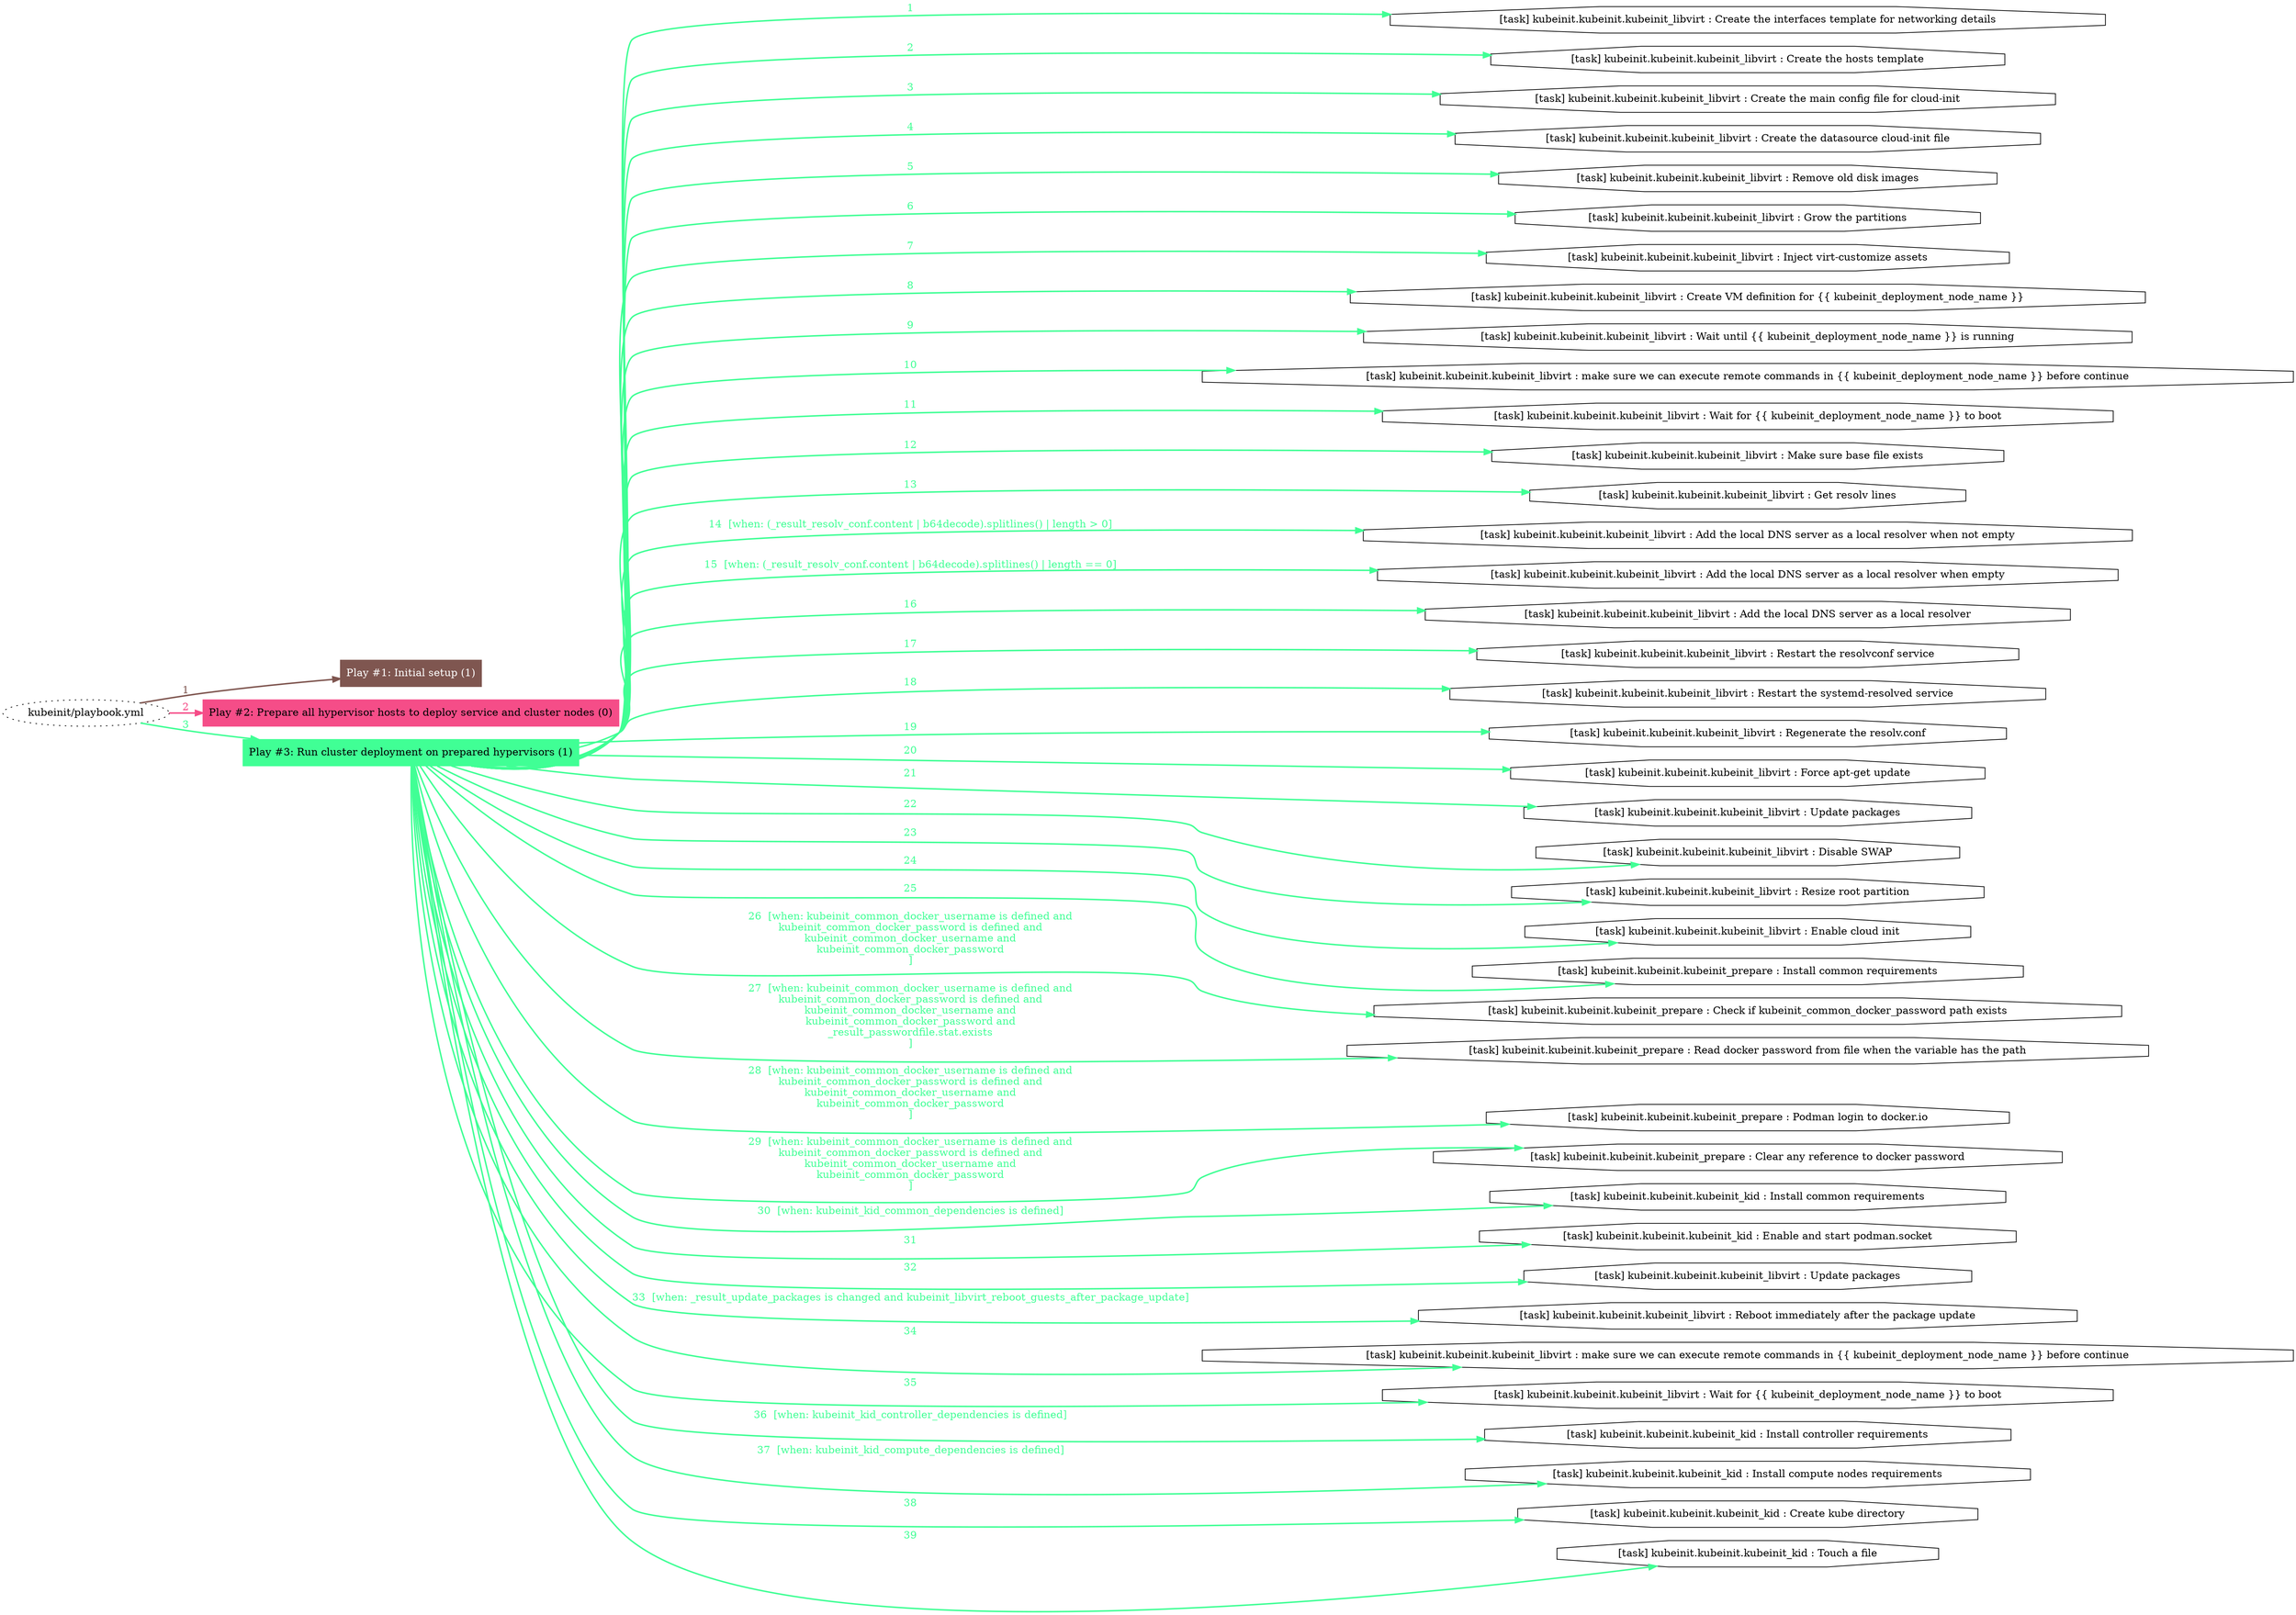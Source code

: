 digraph "kubeinit/playbook.yml "{
	graph [concentrate=true ordering=in rankdir=LR ratio=fill]
	edge [esep=5 sep=10]
	"kubeinit/playbook.yml" [id=root_node style=dotted]
	subgraph "Play #1: Initial setup (1) "{
		"Play #1: Initial setup (1)" [color="#7f5650" fontcolor="#ffffff" id="play_76088d66-27e8-4d48-b589-18d0a4e4d8d7" shape=box style=filled tooltip=localhost]
		"kubeinit/playbook.yml" -> "Play #1: Initial setup (1)" [label=1 color="#7f5650" fontcolor="#7f5650" id="edge_4abb6b4b-5359-4bbf-83e7-0dd39d023fa4" style=bold]
	}
	subgraph "Play #2: Prepare all hypervisor hosts to deploy service and cluster nodes (0) "{
		"Play #2: Prepare all hypervisor hosts to deploy service and cluster nodes (0)" [color="#f54d88" fontcolor="#000000" id="play_7f5b4cb2-7cf3-4cf6-9a3a-79e00e239477" shape=box style=filled tooltip=""]
		"kubeinit/playbook.yml" -> "Play #2: Prepare all hypervisor hosts to deploy service and cluster nodes (0)" [label=2 color="#f54d88" fontcolor="#f54d88" id="edge_2997865f-6dc9-4319-ae37-fa3816442231" style=bold]
	}
	subgraph "Play #3: Run cluster deployment on prepared hypervisors (1) "{
		"Play #3: Run cluster deployment on prepared hypervisors (1)" [color="#40ff95" fontcolor="#000000" id="play_7028b9bf-d48c-4577-9fc0-8e57bda5992d" shape=box style=filled tooltip=localhost]
		"kubeinit/playbook.yml" -> "Play #3: Run cluster deployment on prepared hypervisors (1)" [label=3 color="#40ff95" fontcolor="#40ff95" id="edge_c88e2f52-2d5f-4286-b348-24aa37dfda51" style=bold]
		"task_4015001d-4d8e-4c40-8cd1-ec60d44776f3" [label="[task] kubeinit.kubeinit.kubeinit_libvirt : Create the interfaces template for networking details" id="task_4015001d-4d8e-4c40-8cd1-ec60d44776f3" shape=octagon tooltip="[task] kubeinit.kubeinit.kubeinit_libvirt : Create the interfaces template for networking details"]
		"Play #3: Run cluster deployment on prepared hypervisors (1)" -> "task_4015001d-4d8e-4c40-8cd1-ec60d44776f3" [label=1 color="#40ff95" fontcolor="#40ff95" id="edge_a59c9853-aaee-4be2-a1ad-7824370ab895" style=bold]
		"task_c1e636bc-8e99-469c-8064-8fa4b587eab4" [label="[task] kubeinit.kubeinit.kubeinit_libvirt : Create the hosts template" id="task_c1e636bc-8e99-469c-8064-8fa4b587eab4" shape=octagon tooltip="[task] kubeinit.kubeinit.kubeinit_libvirt : Create the hosts template"]
		"Play #3: Run cluster deployment on prepared hypervisors (1)" -> "task_c1e636bc-8e99-469c-8064-8fa4b587eab4" [label=2 color="#40ff95" fontcolor="#40ff95" id="edge_db939528-8d63-4631-a114-fd9650ffa533" style=bold]
		"task_73cee6c3-6ef8-47e1-8152-237b92662a0d" [label="[task] kubeinit.kubeinit.kubeinit_libvirt : Create the main config file for cloud-init" id="task_73cee6c3-6ef8-47e1-8152-237b92662a0d" shape=octagon tooltip="[task] kubeinit.kubeinit.kubeinit_libvirt : Create the main config file for cloud-init"]
		"Play #3: Run cluster deployment on prepared hypervisors (1)" -> "task_73cee6c3-6ef8-47e1-8152-237b92662a0d" [label=3 color="#40ff95" fontcolor="#40ff95" id="edge_9b328e7f-778c-4844-a581-77941b3223a2" style=bold]
		"task_40c189a2-7af2-4ba0-a064-35f1581b341c" [label="[task] kubeinit.kubeinit.kubeinit_libvirt : Create the datasource cloud-init file" id="task_40c189a2-7af2-4ba0-a064-35f1581b341c" shape=octagon tooltip="[task] kubeinit.kubeinit.kubeinit_libvirt : Create the datasource cloud-init file"]
		"Play #3: Run cluster deployment on prepared hypervisors (1)" -> "task_40c189a2-7af2-4ba0-a064-35f1581b341c" [label=4 color="#40ff95" fontcolor="#40ff95" id="edge_0ea8d90d-c950-403c-a30e-fbe2a5306022" style=bold]
		"task_4b9ca6ce-6b79-44c8-b484-912f57ddcb3f" [label="[task] kubeinit.kubeinit.kubeinit_libvirt : Remove old disk images" id="task_4b9ca6ce-6b79-44c8-b484-912f57ddcb3f" shape=octagon tooltip="[task] kubeinit.kubeinit.kubeinit_libvirt : Remove old disk images"]
		"Play #3: Run cluster deployment on prepared hypervisors (1)" -> "task_4b9ca6ce-6b79-44c8-b484-912f57ddcb3f" [label=5 color="#40ff95" fontcolor="#40ff95" id="edge_38b128ee-f390-4679-ba5c-6595eb184661" style=bold]
		"task_63ff09af-e006-4fcc-99d1-851c84d52fbf" [label="[task] kubeinit.kubeinit.kubeinit_libvirt : Grow the partitions" id="task_63ff09af-e006-4fcc-99d1-851c84d52fbf" shape=octagon tooltip="[task] kubeinit.kubeinit.kubeinit_libvirt : Grow the partitions"]
		"Play #3: Run cluster deployment on prepared hypervisors (1)" -> "task_63ff09af-e006-4fcc-99d1-851c84d52fbf" [label=6 color="#40ff95" fontcolor="#40ff95" id="edge_9e6a1b09-52b0-45d6-a1a3-9cb4a1ed8896" style=bold]
		"task_3da573d3-8632-4f62-9872-1a12a3d53552" [label="[task] kubeinit.kubeinit.kubeinit_libvirt : Inject virt-customize assets" id="task_3da573d3-8632-4f62-9872-1a12a3d53552" shape=octagon tooltip="[task] kubeinit.kubeinit.kubeinit_libvirt : Inject virt-customize assets"]
		"Play #3: Run cluster deployment on prepared hypervisors (1)" -> "task_3da573d3-8632-4f62-9872-1a12a3d53552" [label=7 color="#40ff95" fontcolor="#40ff95" id="edge_ac68a87c-2121-48b8-acad-a2130f3e49c6" style=bold]
		"task_dea16fb2-9a42-4de1-9c82-0c7e6b786ea1" [label="[task] kubeinit.kubeinit.kubeinit_libvirt : Create VM definition for {{ kubeinit_deployment_node_name }}" id="task_dea16fb2-9a42-4de1-9c82-0c7e6b786ea1" shape=octagon tooltip="[task] kubeinit.kubeinit.kubeinit_libvirt : Create VM definition for {{ kubeinit_deployment_node_name }}"]
		"Play #3: Run cluster deployment on prepared hypervisors (1)" -> "task_dea16fb2-9a42-4de1-9c82-0c7e6b786ea1" [label=8 color="#40ff95" fontcolor="#40ff95" id="edge_e24d652f-06ea-4ef1-825c-28e1553b5d71" style=bold]
		"task_d3bc80c3-d45c-4749-bf41-6208e66cdd7a" [label="[task] kubeinit.kubeinit.kubeinit_libvirt : Wait until {{ kubeinit_deployment_node_name }} is running" id="task_d3bc80c3-d45c-4749-bf41-6208e66cdd7a" shape=octagon tooltip="[task] kubeinit.kubeinit.kubeinit_libvirt : Wait until {{ kubeinit_deployment_node_name }} is running"]
		"Play #3: Run cluster deployment on prepared hypervisors (1)" -> "task_d3bc80c3-d45c-4749-bf41-6208e66cdd7a" [label=9 color="#40ff95" fontcolor="#40ff95" id="edge_eb05c167-7d62-4ae8-bde8-1ddeaac64cf3" style=bold]
		"task_6b217436-c427-43c8-92df-75932608e282" [label="[task] kubeinit.kubeinit.kubeinit_libvirt : make sure we can execute remote commands in {{ kubeinit_deployment_node_name }} before continue" id="task_6b217436-c427-43c8-92df-75932608e282" shape=octagon tooltip="[task] kubeinit.kubeinit.kubeinit_libvirt : make sure we can execute remote commands in {{ kubeinit_deployment_node_name }} before continue"]
		"Play #3: Run cluster deployment on prepared hypervisors (1)" -> "task_6b217436-c427-43c8-92df-75932608e282" [label=10 color="#40ff95" fontcolor="#40ff95" id="edge_6ce17f66-0643-474e-a6d7-6c89f951ec0a" style=bold]
		"task_2bd814d3-ba1e-4baf-980f-3c76660cbf18" [label="[task] kubeinit.kubeinit.kubeinit_libvirt : Wait for {{ kubeinit_deployment_node_name }} to boot" id="task_2bd814d3-ba1e-4baf-980f-3c76660cbf18" shape=octagon tooltip="[task] kubeinit.kubeinit.kubeinit_libvirt : Wait for {{ kubeinit_deployment_node_name }} to boot"]
		"Play #3: Run cluster deployment on prepared hypervisors (1)" -> "task_2bd814d3-ba1e-4baf-980f-3c76660cbf18" [label=11 color="#40ff95" fontcolor="#40ff95" id="edge_54cb584a-bf6c-49d4-924a-acefb389bc79" style=bold]
		"task_37a3f52b-b411-4976-85da-ca5b471532c6" [label="[task] kubeinit.kubeinit.kubeinit_libvirt : Make sure base file exists" id="task_37a3f52b-b411-4976-85da-ca5b471532c6" shape=octagon tooltip="[task] kubeinit.kubeinit.kubeinit_libvirt : Make sure base file exists"]
		"Play #3: Run cluster deployment on prepared hypervisors (1)" -> "task_37a3f52b-b411-4976-85da-ca5b471532c6" [label=12 color="#40ff95" fontcolor="#40ff95" id="edge_2437b639-10c8-4360-8362-a9d5e3423463" style=bold]
		"task_d5bc40ad-e637-4d33-9881-90119b4adc79" [label="[task] kubeinit.kubeinit.kubeinit_libvirt : Get resolv lines" id="task_d5bc40ad-e637-4d33-9881-90119b4adc79" shape=octagon tooltip="[task] kubeinit.kubeinit.kubeinit_libvirt : Get resolv lines"]
		"Play #3: Run cluster deployment on prepared hypervisors (1)" -> "task_d5bc40ad-e637-4d33-9881-90119b4adc79" [label=13 color="#40ff95" fontcolor="#40ff95" id="edge_38ec7bb0-55e5-4f30-aded-e5c5770569b5" style=bold]
		"task_b66b747c-542d-4aeb-b15e-0c5c6de65680" [label="[task] kubeinit.kubeinit.kubeinit_libvirt : Add the local DNS server as a local resolver when not empty" id="task_b66b747c-542d-4aeb-b15e-0c5c6de65680" shape=octagon tooltip="[task] kubeinit.kubeinit.kubeinit_libvirt : Add the local DNS server as a local resolver when not empty"]
		"Play #3: Run cluster deployment on prepared hypervisors (1)" -> "task_b66b747c-542d-4aeb-b15e-0c5c6de65680" [label="14  [when: (_result_resolv_conf.content | b64decode).splitlines() | length > 0]" color="#40ff95" fontcolor="#40ff95" id="edge_844e19b6-ab3d-479a-8765-a706fff3da32" style=bold]
		"task_fba888d7-c3d6-4a45-99e5-9c346997a4ac" [label="[task] kubeinit.kubeinit.kubeinit_libvirt : Add the local DNS server as a local resolver when empty" id="task_fba888d7-c3d6-4a45-99e5-9c346997a4ac" shape=octagon tooltip="[task] kubeinit.kubeinit.kubeinit_libvirt : Add the local DNS server as a local resolver when empty"]
		"Play #3: Run cluster deployment on prepared hypervisors (1)" -> "task_fba888d7-c3d6-4a45-99e5-9c346997a4ac" [label="15  [when: (_result_resolv_conf.content | b64decode).splitlines() | length == 0]" color="#40ff95" fontcolor="#40ff95" id="edge_60bf9543-0b42-4b07-9108-1a7f0f74956c" style=bold]
		"task_9a29c2d7-2d76-4d1d-b1a1-da6623597d2e" [label="[task] kubeinit.kubeinit.kubeinit_libvirt : Add the local DNS server as a local resolver" id="task_9a29c2d7-2d76-4d1d-b1a1-da6623597d2e" shape=octagon tooltip="[task] kubeinit.kubeinit.kubeinit_libvirt : Add the local DNS server as a local resolver"]
		"Play #3: Run cluster deployment on prepared hypervisors (1)" -> "task_9a29c2d7-2d76-4d1d-b1a1-da6623597d2e" [label=16 color="#40ff95" fontcolor="#40ff95" id="edge_84265ba7-3f78-4f8b-be24-8a7eadf53afb" style=bold]
		"task_f610b127-82b5-4ffe-ab2b-f16ceee55cad" [label="[task] kubeinit.kubeinit.kubeinit_libvirt : Restart the resolvconf service" id="task_f610b127-82b5-4ffe-ab2b-f16ceee55cad" shape=octagon tooltip="[task] kubeinit.kubeinit.kubeinit_libvirt : Restart the resolvconf service"]
		"Play #3: Run cluster deployment on prepared hypervisors (1)" -> "task_f610b127-82b5-4ffe-ab2b-f16ceee55cad" [label=17 color="#40ff95" fontcolor="#40ff95" id="edge_5a2e11e8-68fe-4653-9a70-3a546693afce" style=bold]
		"task_15cdc190-2d13-4d5e-ae26-5efa8dbc7467" [label="[task] kubeinit.kubeinit.kubeinit_libvirt : Restart the systemd-resolved service" id="task_15cdc190-2d13-4d5e-ae26-5efa8dbc7467" shape=octagon tooltip="[task] kubeinit.kubeinit.kubeinit_libvirt : Restart the systemd-resolved service"]
		"Play #3: Run cluster deployment on prepared hypervisors (1)" -> "task_15cdc190-2d13-4d5e-ae26-5efa8dbc7467" [label=18 color="#40ff95" fontcolor="#40ff95" id="edge_01d221b0-6ae3-46ce-8350-83e5247b96a9" style=bold]
		"task_e0742469-f4b7-4549-8352-9c32ccb87ccf" [label="[task] kubeinit.kubeinit.kubeinit_libvirt : Regenerate the resolv.conf" id="task_e0742469-f4b7-4549-8352-9c32ccb87ccf" shape=octagon tooltip="[task] kubeinit.kubeinit.kubeinit_libvirt : Regenerate the resolv.conf"]
		"Play #3: Run cluster deployment on prepared hypervisors (1)" -> "task_e0742469-f4b7-4549-8352-9c32ccb87ccf" [label=19 color="#40ff95" fontcolor="#40ff95" id="edge_83bb13b1-e4da-42ab-8a3c-be097100ca21" style=bold]
		"task_5d672387-1840-4a55-9b7b-667119eba2fe" [label="[task] kubeinit.kubeinit.kubeinit_libvirt : Force apt-get update" id="task_5d672387-1840-4a55-9b7b-667119eba2fe" shape=octagon tooltip="[task] kubeinit.kubeinit.kubeinit_libvirt : Force apt-get update"]
		"Play #3: Run cluster deployment on prepared hypervisors (1)" -> "task_5d672387-1840-4a55-9b7b-667119eba2fe" [label=20 color="#40ff95" fontcolor="#40ff95" id="edge_a0ad3308-a4e1-4fbc-9051-b6fa60eb2a41" style=bold]
		"task_ef3c9733-5bef-4411-8e5c-0fed59ea31b4" [label="[task] kubeinit.kubeinit.kubeinit_libvirt : Update packages" id="task_ef3c9733-5bef-4411-8e5c-0fed59ea31b4" shape=octagon tooltip="[task] kubeinit.kubeinit.kubeinit_libvirt : Update packages"]
		"Play #3: Run cluster deployment on prepared hypervisors (1)" -> "task_ef3c9733-5bef-4411-8e5c-0fed59ea31b4" [label=21 color="#40ff95" fontcolor="#40ff95" id="edge_0d28a71e-1646-4360-a0ea-1ee80203949c" style=bold]
		"task_79461593-dd93-48e9-95a7-190df4693711" [label="[task] kubeinit.kubeinit.kubeinit_libvirt : Disable SWAP" id="task_79461593-dd93-48e9-95a7-190df4693711" shape=octagon tooltip="[task] kubeinit.kubeinit.kubeinit_libvirt : Disable SWAP"]
		"Play #3: Run cluster deployment on prepared hypervisors (1)" -> "task_79461593-dd93-48e9-95a7-190df4693711" [label=22 color="#40ff95" fontcolor="#40ff95" id="edge_97433f3e-5a19-4904-b33c-0f08975b39cf" style=bold]
		"task_704a691e-4fe6-4a27-8635-2480a70c022b" [label="[task] kubeinit.kubeinit.kubeinit_libvirt : Resize root partition" id="task_704a691e-4fe6-4a27-8635-2480a70c022b" shape=octagon tooltip="[task] kubeinit.kubeinit.kubeinit_libvirt : Resize root partition"]
		"Play #3: Run cluster deployment on prepared hypervisors (1)" -> "task_704a691e-4fe6-4a27-8635-2480a70c022b" [label=23 color="#40ff95" fontcolor="#40ff95" id="edge_45c2cbe2-20f2-490b-838b-57422ee432d5" style=bold]
		"task_6574fd1a-4378-47d7-87e6-4e478032521a" [label="[task] kubeinit.kubeinit.kubeinit_libvirt : Enable cloud init" id="task_6574fd1a-4378-47d7-87e6-4e478032521a" shape=octagon tooltip="[task] kubeinit.kubeinit.kubeinit_libvirt : Enable cloud init"]
		"Play #3: Run cluster deployment on prepared hypervisors (1)" -> "task_6574fd1a-4378-47d7-87e6-4e478032521a" [label=24 color="#40ff95" fontcolor="#40ff95" id="edge_e7037e35-9562-4f1e-a907-a47e7e7d1063" style=bold]
		"task_7d43ba0e-dfdc-459a-85b4-f6a695ad723c" [label="[task] kubeinit.kubeinit.kubeinit_prepare : Install common requirements" id="task_7d43ba0e-dfdc-459a-85b4-f6a695ad723c" shape=octagon tooltip="[task] kubeinit.kubeinit.kubeinit_prepare : Install common requirements"]
		"Play #3: Run cluster deployment on prepared hypervisors (1)" -> "task_7d43ba0e-dfdc-459a-85b4-f6a695ad723c" [label=25 color="#40ff95" fontcolor="#40ff95" id="edge_41fdb7b7-d70f-496b-a68c-b1a894b65ef2" style=bold]
		"task_e5b88a88-fa00-4c5b-8459-2b15c403b88f" [label="[task] kubeinit.kubeinit.kubeinit_prepare : Check if kubeinit_common_docker_password path exists" id="task_e5b88a88-fa00-4c5b-8459-2b15c403b88f" shape=octagon tooltip="[task] kubeinit.kubeinit.kubeinit_prepare : Check if kubeinit_common_docker_password path exists"]
		"Play #3: Run cluster deployment on prepared hypervisors (1)" -> "task_e5b88a88-fa00-4c5b-8459-2b15c403b88f" [label="26  [when: kubeinit_common_docker_username is defined and
kubeinit_common_docker_password is defined and
kubeinit_common_docker_username and
kubeinit_common_docker_password
]" color="#40ff95" fontcolor="#40ff95" id="edge_655a4b88-58d6-47c4-a27c-5a718b4a2e3e" style=bold]
		"task_e55a9f1d-ecef-4514-a2f0-e0f0cfea50fb" [label="[task] kubeinit.kubeinit.kubeinit_prepare : Read docker password from file when the variable has the path" id="task_e55a9f1d-ecef-4514-a2f0-e0f0cfea50fb" shape=octagon tooltip="[task] kubeinit.kubeinit.kubeinit_prepare : Read docker password from file when the variable has the path"]
		"Play #3: Run cluster deployment on prepared hypervisors (1)" -> "task_e55a9f1d-ecef-4514-a2f0-e0f0cfea50fb" [label="27  [when: kubeinit_common_docker_username is defined and
kubeinit_common_docker_password is defined and
kubeinit_common_docker_username and
kubeinit_common_docker_password and
_result_passwordfile.stat.exists
]" color="#40ff95" fontcolor="#40ff95" id="edge_54af84e5-a0dc-49a5-9638-ae421c3a039c" style=bold]
		"task_4234136a-7d03-44f4-bdea-c8e87f8aefda" [label="[task] kubeinit.kubeinit.kubeinit_prepare : Podman login to docker.io" id="task_4234136a-7d03-44f4-bdea-c8e87f8aefda" shape=octagon tooltip="[task] kubeinit.kubeinit.kubeinit_prepare : Podman login to docker.io"]
		"Play #3: Run cluster deployment on prepared hypervisors (1)" -> "task_4234136a-7d03-44f4-bdea-c8e87f8aefda" [label="28  [when: kubeinit_common_docker_username is defined and
kubeinit_common_docker_password is defined and
kubeinit_common_docker_username and
kubeinit_common_docker_password
]" color="#40ff95" fontcolor="#40ff95" id="edge_60757337-8cd4-4a31-9ce9-99b66d43fd45" style=bold]
		"task_7dd2dfdc-80e3-4ca1-b399-3cb3bb8d05e8" [label="[task] kubeinit.kubeinit.kubeinit_prepare : Clear any reference to docker password" id="task_7dd2dfdc-80e3-4ca1-b399-3cb3bb8d05e8" shape=octagon tooltip="[task] kubeinit.kubeinit.kubeinit_prepare : Clear any reference to docker password"]
		"Play #3: Run cluster deployment on prepared hypervisors (1)" -> "task_7dd2dfdc-80e3-4ca1-b399-3cb3bb8d05e8" [label="29  [when: kubeinit_common_docker_username is defined and
kubeinit_common_docker_password is defined and
kubeinit_common_docker_username and
kubeinit_common_docker_password
]" color="#40ff95" fontcolor="#40ff95" id="edge_08f65931-edfe-46d1-bc7d-4ed76f850d2c" style=bold]
		"task_ea6fecfc-46cb-4f3b-8fd9-b16aaa1faee7" [label="[task] kubeinit.kubeinit.kubeinit_kid : Install common requirements" id="task_ea6fecfc-46cb-4f3b-8fd9-b16aaa1faee7" shape=octagon tooltip="[task] kubeinit.kubeinit.kubeinit_kid : Install common requirements"]
		"Play #3: Run cluster deployment on prepared hypervisors (1)" -> "task_ea6fecfc-46cb-4f3b-8fd9-b16aaa1faee7" [label="30  [when: kubeinit_kid_common_dependencies is defined]" color="#40ff95" fontcolor="#40ff95" id="edge_0b063d0b-6481-4023-b654-72a5b07eeb78" style=bold]
		"task_52e795f9-e808-40b9-ada4-8010b86c42ac" [label="[task] kubeinit.kubeinit.kubeinit_kid : Enable and start podman.socket" id="task_52e795f9-e808-40b9-ada4-8010b86c42ac" shape=octagon tooltip="[task] kubeinit.kubeinit.kubeinit_kid : Enable and start podman.socket"]
		"Play #3: Run cluster deployment on prepared hypervisors (1)" -> "task_52e795f9-e808-40b9-ada4-8010b86c42ac" [label=31 color="#40ff95" fontcolor="#40ff95" id="edge_044c4892-233c-4983-8f76-27569d4339c9" style=bold]
		"task_4e26f921-ab24-42e0-bcdd-be19b5601606" [label="[task] kubeinit.kubeinit.kubeinit_libvirt : Update packages" id="task_4e26f921-ab24-42e0-bcdd-be19b5601606" shape=octagon tooltip="[task] kubeinit.kubeinit.kubeinit_libvirt : Update packages"]
		"Play #3: Run cluster deployment on prepared hypervisors (1)" -> "task_4e26f921-ab24-42e0-bcdd-be19b5601606" [label=32 color="#40ff95" fontcolor="#40ff95" id="edge_a8e800a7-2b55-4fb8-8c23-c1cfd1349020" style=bold]
		"task_b0c6e1cd-263a-49a1-80e9-1581d29c23fa" [label="[task] kubeinit.kubeinit.kubeinit_libvirt : Reboot immediately after the package update" id="task_b0c6e1cd-263a-49a1-80e9-1581d29c23fa" shape=octagon tooltip="[task] kubeinit.kubeinit.kubeinit_libvirt : Reboot immediately after the package update"]
		"Play #3: Run cluster deployment on prepared hypervisors (1)" -> "task_b0c6e1cd-263a-49a1-80e9-1581d29c23fa" [label="33  [when: _result_update_packages is changed and kubeinit_libvirt_reboot_guests_after_package_update]" color="#40ff95" fontcolor="#40ff95" id="edge_5b647b5b-b84e-46c3-8c9b-56d864745963" style=bold]
		"task_e5ba860b-639a-4eed-be9d-8d403f5b8c2c" [label="[task] kubeinit.kubeinit.kubeinit_libvirt : make sure we can execute remote commands in {{ kubeinit_deployment_node_name }} before continue" id="task_e5ba860b-639a-4eed-be9d-8d403f5b8c2c" shape=octagon tooltip="[task] kubeinit.kubeinit.kubeinit_libvirt : make sure we can execute remote commands in {{ kubeinit_deployment_node_name }} before continue"]
		"Play #3: Run cluster deployment on prepared hypervisors (1)" -> "task_e5ba860b-639a-4eed-be9d-8d403f5b8c2c" [label=34 color="#40ff95" fontcolor="#40ff95" id="edge_2fb71119-b50e-4356-930a-8b3dd05da9db" style=bold]
		"task_20edee11-6f5e-4f89-8ad6-50241282a248" [label="[task] kubeinit.kubeinit.kubeinit_libvirt : Wait for {{ kubeinit_deployment_node_name }} to boot" id="task_20edee11-6f5e-4f89-8ad6-50241282a248" shape=octagon tooltip="[task] kubeinit.kubeinit.kubeinit_libvirt : Wait for {{ kubeinit_deployment_node_name }} to boot"]
		"Play #3: Run cluster deployment on prepared hypervisors (1)" -> "task_20edee11-6f5e-4f89-8ad6-50241282a248" [label=35 color="#40ff95" fontcolor="#40ff95" id="edge_3d170d30-658f-4e8a-a9b0-d57b29e2c1e8" style=bold]
		"task_352ae687-c01c-4b0b-9faf-9b6e2934ae46" [label="[task] kubeinit.kubeinit.kubeinit_kid : Install controller requirements" id="task_352ae687-c01c-4b0b-9faf-9b6e2934ae46" shape=octagon tooltip="[task] kubeinit.kubeinit.kubeinit_kid : Install controller requirements"]
		"Play #3: Run cluster deployment on prepared hypervisors (1)" -> "task_352ae687-c01c-4b0b-9faf-9b6e2934ae46" [label="36  [when: kubeinit_kid_controller_dependencies is defined]" color="#40ff95" fontcolor="#40ff95" id="edge_ef68744a-5625-47e7-aacd-30978958c100" style=bold]
		"task_22e7983b-671b-4b23-b1e0-03a9258e0500" [label="[task] kubeinit.kubeinit.kubeinit_kid : Install compute nodes requirements" id="task_22e7983b-671b-4b23-b1e0-03a9258e0500" shape=octagon tooltip="[task] kubeinit.kubeinit.kubeinit_kid : Install compute nodes requirements"]
		"Play #3: Run cluster deployment on prepared hypervisors (1)" -> "task_22e7983b-671b-4b23-b1e0-03a9258e0500" [label="37  [when: kubeinit_kid_compute_dependencies is defined]" color="#40ff95" fontcolor="#40ff95" id="edge_0b8f0e50-151b-484c-90d9-00d5fe396276" style=bold]
		"task_ed8bb4c7-c010-4d17-b27a-6e66f3c49c21" [label="[task] kubeinit.kubeinit.kubeinit_kid : Create kube directory" id="task_ed8bb4c7-c010-4d17-b27a-6e66f3c49c21" shape=octagon tooltip="[task] kubeinit.kubeinit.kubeinit_kid : Create kube directory"]
		"Play #3: Run cluster deployment on prepared hypervisors (1)" -> "task_ed8bb4c7-c010-4d17-b27a-6e66f3c49c21" [label=38 color="#40ff95" fontcolor="#40ff95" id="edge_a880bdb5-17fe-4869-b68c-4bc2137115a2" style=bold]
		"task_c1d117ca-1bd7-4df6-9fe9-fbab40a0ee7f" [label="[task] kubeinit.kubeinit.kubeinit_kid : Touch a file" id="task_c1d117ca-1bd7-4df6-9fe9-fbab40a0ee7f" shape=octagon tooltip="[task] kubeinit.kubeinit.kubeinit_kid : Touch a file"]
		"Play #3: Run cluster deployment on prepared hypervisors (1)" -> "task_c1d117ca-1bd7-4df6-9fe9-fbab40a0ee7f" [label=39 color="#40ff95" fontcolor="#40ff95" id="edge_5d7efc55-dc06-4df8-89eb-4a623cbf688f" style=bold]
	}
}
